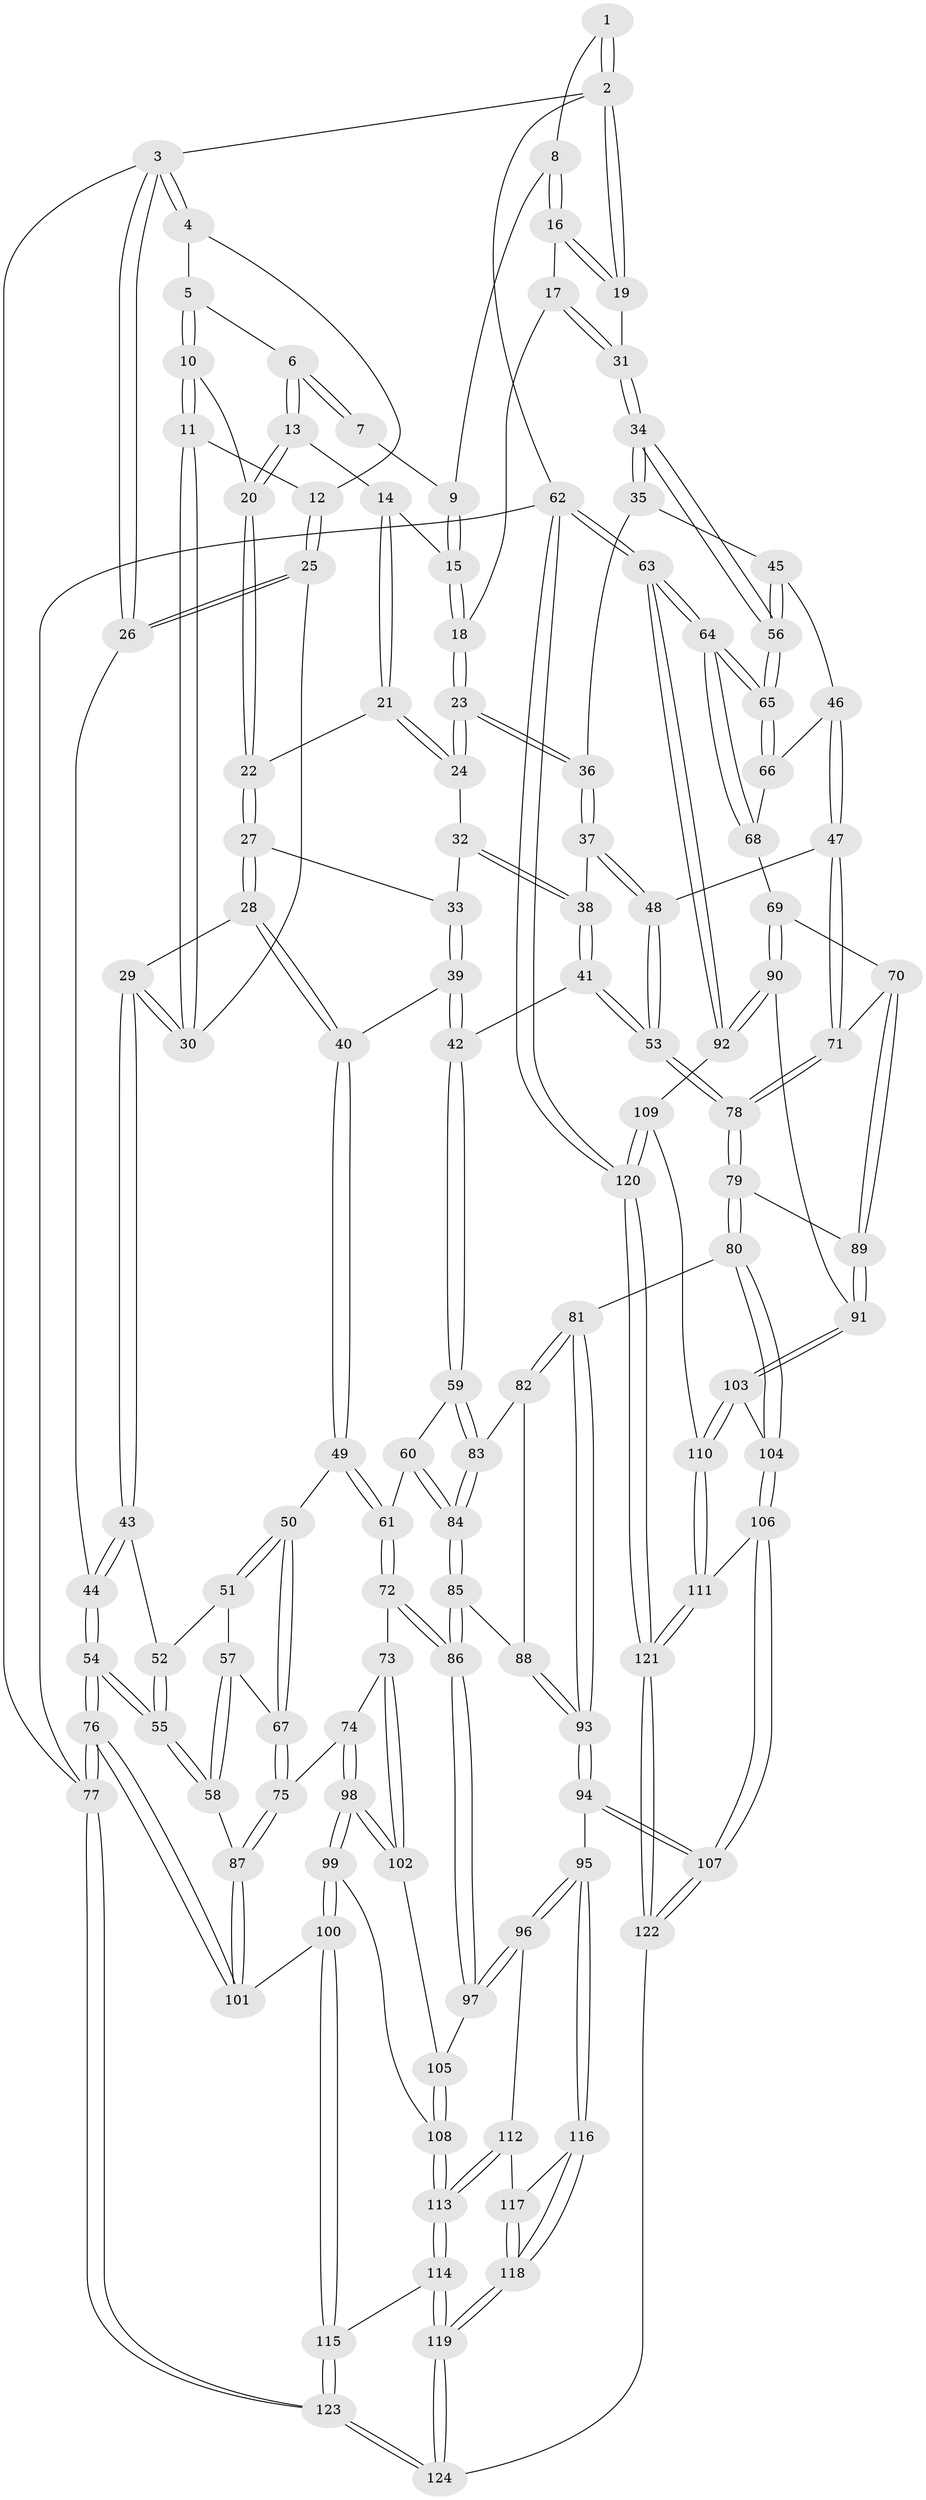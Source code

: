 // coarse degree distribution, {4: 0.3103448275862069, 3: 0.6666666666666666, 2: 0.022988505747126436}
// Generated by graph-tools (version 1.1) at 2025/38/03/04/25 23:38:32]
// undirected, 124 vertices, 307 edges
graph export_dot {
  node [color=gray90,style=filled];
  1 [pos="+0.9850407555683386+0"];
  2 [pos="+1+0"];
  3 [pos="+0+0"];
  4 [pos="+0.02489849180341909+0"];
  5 [pos="+0.22464194015262257+0"];
  6 [pos="+0.5810468653949942+0"];
  7 [pos="+0.9062526656702683+0"];
  8 [pos="+0.926112320039895+0.0435801381189262"];
  9 [pos="+0.8436169348258803+0.047009934858475426"];
  10 [pos="+0.2622834310458966+0.034497205029355806"];
  11 [pos="+0.14179746541331106+0.18262955640577136"];
  12 [pos="+0.08781165611490842+0.11623885480620978"];
  13 [pos="+0.5823074697392373+0"];
  14 [pos="+0.6125661048463411+0"];
  15 [pos="+0.8092341624222696+0.07488496791407255"];
  16 [pos="+0.9423939737231954+0.07323815171011165"];
  17 [pos="+0.9192049506429238+0.15503206552749468"];
  18 [pos="+0.858249383275175+0.1963819969167502"];
  19 [pos="+1+0"];
  20 [pos="+0.3487723093800259+0.13860421698525918"];
  21 [pos="+0.6056171602719111+0.04503900546187072"];
  22 [pos="+0.3568772930285107+0.1673509448663755"];
  23 [pos="+0.8222573747730196+0.2820516402457355"];
  24 [pos="+0.6158168680625195+0.1883284619885236"];
  25 [pos="+0+0.17871215584208475"];
  26 [pos="+0+0.18420734807009684"];
  27 [pos="+0.35630307820749924+0.21979022084310826"];
  28 [pos="+0.2203477857101577+0.3102050007542005"];
  29 [pos="+0.18307826128976+0.3081392524223404"];
  30 [pos="+0.14687401733530975+0.22523998319054991"];
  31 [pos="+1+0.2143518176703021"];
  32 [pos="+0.5534805282941972+0.254843497086996"];
  33 [pos="+0.4975405517473255+0.27813310045681916"];
  34 [pos="+1+0.23019095979721108"];
  35 [pos="+0.835144444628533+0.2948800979715679"];
  36 [pos="+0.8255351858956621+0.2906601720896208"];
  37 [pos="+0.7662823156507026+0.3997892666500852"];
  38 [pos="+0.6383617644715284+0.40513603383765795"];
  39 [pos="+0.4694325864909387+0.3892930740656454"];
  40 [pos="+0.3374324979468271+0.4466802801015095"];
  41 [pos="+0.5596987085082084+0.510442701165667"];
  42 [pos="+0.55625722775597+0.5104744363817111"];
  43 [pos="+0.13823278607633527+0.3496959937808642"];
  44 [pos="+0+0.3371865166290556"];
  45 [pos="+0.972562329379975+0.4307846317062262"];
  46 [pos="+0.8885778773478938+0.5267136538346989"];
  47 [pos="+0.8072237841983586+0.527616501642541"];
  48 [pos="+0.7674440932401544+0.4112387408399323"];
  49 [pos="+0.3357788115775458+0.5083964294907121"];
  50 [pos="+0.2731666767285495+0.5414758080756916"];
  51 [pos="+0.1318300641758383+0.42559222761334214"];
  52 [pos="+0.13176745933979336+0.39404457826523626"];
  53 [pos="+0.6247034653423059+0.5528933812117405"];
  54 [pos="+0+0.5691590714287621"];
  55 [pos="+0+0.5655334749993264"];
  56 [pos="+1+0.4636788471130014"];
  57 [pos="+0.11217177262765576+0.5159013277336658"];
  58 [pos="+0.063855528063982+0.5716926331088017"];
  59 [pos="+0.5540086444162846+0.5124222799812616"];
  60 [pos="+0.43980434117810463+0.5588873219711991"];
  61 [pos="+0.37421209697794605+0.5489859704296299"];
  62 [pos="+1+1"];
  63 [pos="+1+0.6891913977948381"];
  64 [pos="+1+0.6853394178774002"];
  65 [pos="+1+0.6799568429700233"];
  66 [pos="+0.8939186538683607+0.533364619656549"];
  67 [pos="+0.23658557926076645+0.5792274945246143"];
  68 [pos="+0.9117671407212824+0.6072229164232948"];
  69 [pos="+0.8808789600997095+0.6544028340664537"];
  70 [pos="+0.8656487111581023+0.6493840760060192"];
  71 [pos="+0.7978208351237391+0.5441795579672233"];
  72 [pos="+0.3490310637495513+0.6918791148976926"];
  73 [pos="+0.3307511528036002+0.6921743849422062"];
  74 [pos="+0.26777051807506086+0.6798320240794778"];
  75 [pos="+0.22677522281031023+0.6383066287041513"];
  76 [pos="+0+0.8675213707783171"];
  77 [pos="+0+1"];
  78 [pos="+0.693927649516671+0.6326221364960655"];
  79 [pos="+0.6931015886380449+0.6502815225431404"];
  80 [pos="+0.6870709635191076+0.6593538292768637"];
  81 [pos="+0.6803236030651908+0.6662591706853287"];
  82 [pos="+0.5344261569944891+0.6421218924238852"];
  83 [pos="+0.5373760205485685+0.5923501249594039"];
  84 [pos="+0.46224319242580997+0.642976232628812"];
  85 [pos="+0.4645912385854999+0.6649951608595547"];
  86 [pos="+0.3867101586972777+0.7223291740534263"];
  87 [pos="+0.11906689823071577+0.6707101100653048"];
  88 [pos="+0.5107493879292497+0.6752964773663922"];
  89 [pos="+0.7802839546718146+0.6931095083408524"];
  90 [pos="+0.9351977577430054+0.738174829288364"];
  91 [pos="+0.8261004202746162+0.753288315473794"];
  92 [pos="+0.9497926197915862+0.7440337128285054"];
  93 [pos="+0.5892080549613705+0.7969924785623873"];
  94 [pos="+0.5791294531294877+0.8377301170589858"];
  95 [pos="+0.5517957807704761+0.8429006020759067"];
  96 [pos="+0.4093521985089172+0.7859873627073056"];
  97 [pos="+0.4030910795190963+0.7752186142019222"];
  98 [pos="+0.20719778508000108+0.7917929505987433"];
  99 [pos="+0.20580036343961378+0.7927902573589649"];
  100 [pos="+0.13641864228064485+0.8320454693901815"];
  101 [pos="+0.08085979760657967+0.803128824664716"];
  102 [pos="+0.2766658293678886+0.7895046341642769"];
  103 [pos="+0.8076004766646814+0.7907879794556847"];
  104 [pos="+0.7565040349249789+0.7965664288204453"];
  105 [pos="+0.29136182931514737+0.7976708967378844"];
  106 [pos="+0.705048718020067+0.8415941988455966"];
  107 [pos="+0.6022121935667152+0.8588099263352322"];
  108 [pos="+0.30237267086024183+0.8465711986183017"];
  109 [pos="+0.9049939279116591+0.8555415046099791"];
  110 [pos="+0.8210791641944518+0.8351437276806097"];
  111 [pos="+0.791835047324696+0.8823869925728064"];
  112 [pos="+0.3694708128945163+0.8433435653730403"];
  113 [pos="+0.31716934498066635+0.8759114673640379"];
  114 [pos="+0.28790481095684795+0.9198584011479357"];
  115 [pos="+0.1622566057014003+0.8758663047680928"];
  116 [pos="+0.4556299206333608+0.9556807246385746"];
  117 [pos="+0.37700578585839484+0.860026389679954"];
  118 [pos="+0.40002585022923565+1"];
  119 [pos="+0.3724073791545498+1"];
  120 [pos="+1+1"];
  121 [pos="+0.858927359066173+1"];
  122 [pos="+0.7667330046182492+1"];
  123 [pos="+0.08566153289904951+1"];
  124 [pos="+0.36691835663226563+1"];
  1 -- 2;
  1 -- 2;
  1 -- 8;
  2 -- 3;
  2 -- 19;
  2 -- 19;
  2 -- 62;
  3 -- 4;
  3 -- 4;
  3 -- 26;
  3 -- 26;
  3 -- 77;
  4 -- 5;
  4 -- 12;
  5 -- 6;
  5 -- 10;
  5 -- 10;
  6 -- 7;
  6 -- 7;
  6 -- 13;
  6 -- 13;
  7 -- 9;
  8 -- 9;
  8 -- 16;
  8 -- 16;
  9 -- 15;
  9 -- 15;
  10 -- 11;
  10 -- 11;
  10 -- 20;
  11 -- 12;
  11 -- 30;
  11 -- 30;
  12 -- 25;
  12 -- 25;
  13 -- 14;
  13 -- 20;
  13 -- 20;
  14 -- 15;
  14 -- 21;
  14 -- 21;
  15 -- 18;
  15 -- 18;
  16 -- 17;
  16 -- 19;
  16 -- 19;
  17 -- 18;
  17 -- 31;
  17 -- 31;
  18 -- 23;
  18 -- 23;
  19 -- 31;
  20 -- 22;
  20 -- 22;
  21 -- 22;
  21 -- 24;
  21 -- 24;
  22 -- 27;
  22 -- 27;
  23 -- 24;
  23 -- 24;
  23 -- 36;
  23 -- 36;
  24 -- 32;
  25 -- 26;
  25 -- 26;
  25 -- 30;
  26 -- 44;
  27 -- 28;
  27 -- 28;
  27 -- 33;
  28 -- 29;
  28 -- 40;
  28 -- 40;
  29 -- 30;
  29 -- 30;
  29 -- 43;
  29 -- 43;
  31 -- 34;
  31 -- 34;
  32 -- 33;
  32 -- 38;
  32 -- 38;
  33 -- 39;
  33 -- 39;
  34 -- 35;
  34 -- 35;
  34 -- 56;
  34 -- 56;
  35 -- 36;
  35 -- 45;
  36 -- 37;
  36 -- 37;
  37 -- 38;
  37 -- 48;
  37 -- 48;
  38 -- 41;
  38 -- 41;
  39 -- 40;
  39 -- 42;
  39 -- 42;
  40 -- 49;
  40 -- 49;
  41 -- 42;
  41 -- 53;
  41 -- 53;
  42 -- 59;
  42 -- 59;
  43 -- 44;
  43 -- 44;
  43 -- 52;
  44 -- 54;
  44 -- 54;
  45 -- 46;
  45 -- 56;
  45 -- 56;
  46 -- 47;
  46 -- 47;
  46 -- 66;
  47 -- 48;
  47 -- 71;
  47 -- 71;
  48 -- 53;
  48 -- 53;
  49 -- 50;
  49 -- 61;
  49 -- 61;
  50 -- 51;
  50 -- 51;
  50 -- 67;
  50 -- 67;
  51 -- 52;
  51 -- 57;
  52 -- 55;
  52 -- 55;
  53 -- 78;
  53 -- 78;
  54 -- 55;
  54 -- 55;
  54 -- 76;
  54 -- 76;
  55 -- 58;
  55 -- 58;
  56 -- 65;
  56 -- 65;
  57 -- 58;
  57 -- 58;
  57 -- 67;
  58 -- 87;
  59 -- 60;
  59 -- 83;
  59 -- 83;
  60 -- 61;
  60 -- 84;
  60 -- 84;
  61 -- 72;
  61 -- 72;
  62 -- 63;
  62 -- 63;
  62 -- 120;
  62 -- 120;
  62 -- 77;
  63 -- 64;
  63 -- 64;
  63 -- 92;
  63 -- 92;
  64 -- 65;
  64 -- 65;
  64 -- 68;
  64 -- 68;
  65 -- 66;
  65 -- 66;
  66 -- 68;
  67 -- 75;
  67 -- 75;
  68 -- 69;
  69 -- 70;
  69 -- 90;
  69 -- 90;
  70 -- 71;
  70 -- 89;
  70 -- 89;
  71 -- 78;
  71 -- 78;
  72 -- 73;
  72 -- 86;
  72 -- 86;
  73 -- 74;
  73 -- 102;
  73 -- 102;
  74 -- 75;
  74 -- 98;
  74 -- 98;
  75 -- 87;
  75 -- 87;
  76 -- 77;
  76 -- 77;
  76 -- 101;
  76 -- 101;
  77 -- 123;
  77 -- 123;
  78 -- 79;
  78 -- 79;
  79 -- 80;
  79 -- 80;
  79 -- 89;
  80 -- 81;
  80 -- 104;
  80 -- 104;
  81 -- 82;
  81 -- 82;
  81 -- 93;
  81 -- 93;
  82 -- 83;
  82 -- 88;
  83 -- 84;
  83 -- 84;
  84 -- 85;
  84 -- 85;
  85 -- 86;
  85 -- 86;
  85 -- 88;
  86 -- 97;
  86 -- 97;
  87 -- 101;
  87 -- 101;
  88 -- 93;
  88 -- 93;
  89 -- 91;
  89 -- 91;
  90 -- 91;
  90 -- 92;
  90 -- 92;
  91 -- 103;
  91 -- 103;
  92 -- 109;
  93 -- 94;
  93 -- 94;
  94 -- 95;
  94 -- 107;
  94 -- 107;
  95 -- 96;
  95 -- 96;
  95 -- 116;
  95 -- 116;
  96 -- 97;
  96 -- 97;
  96 -- 112;
  97 -- 105;
  98 -- 99;
  98 -- 99;
  98 -- 102;
  98 -- 102;
  99 -- 100;
  99 -- 100;
  99 -- 108;
  100 -- 101;
  100 -- 115;
  100 -- 115;
  102 -- 105;
  103 -- 104;
  103 -- 110;
  103 -- 110;
  104 -- 106;
  104 -- 106;
  105 -- 108;
  105 -- 108;
  106 -- 107;
  106 -- 107;
  106 -- 111;
  107 -- 122;
  107 -- 122;
  108 -- 113;
  108 -- 113;
  109 -- 110;
  109 -- 120;
  109 -- 120;
  110 -- 111;
  110 -- 111;
  111 -- 121;
  111 -- 121;
  112 -- 113;
  112 -- 113;
  112 -- 117;
  113 -- 114;
  113 -- 114;
  114 -- 115;
  114 -- 119;
  114 -- 119;
  115 -- 123;
  115 -- 123;
  116 -- 117;
  116 -- 118;
  116 -- 118;
  117 -- 118;
  117 -- 118;
  118 -- 119;
  118 -- 119;
  119 -- 124;
  119 -- 124;
  120 -- 121;
  120 -- 121;
  121 -- 122;
  121 -- 122;
  122 -- 124;
  123 -- 124;
  123 -- 124;
}
